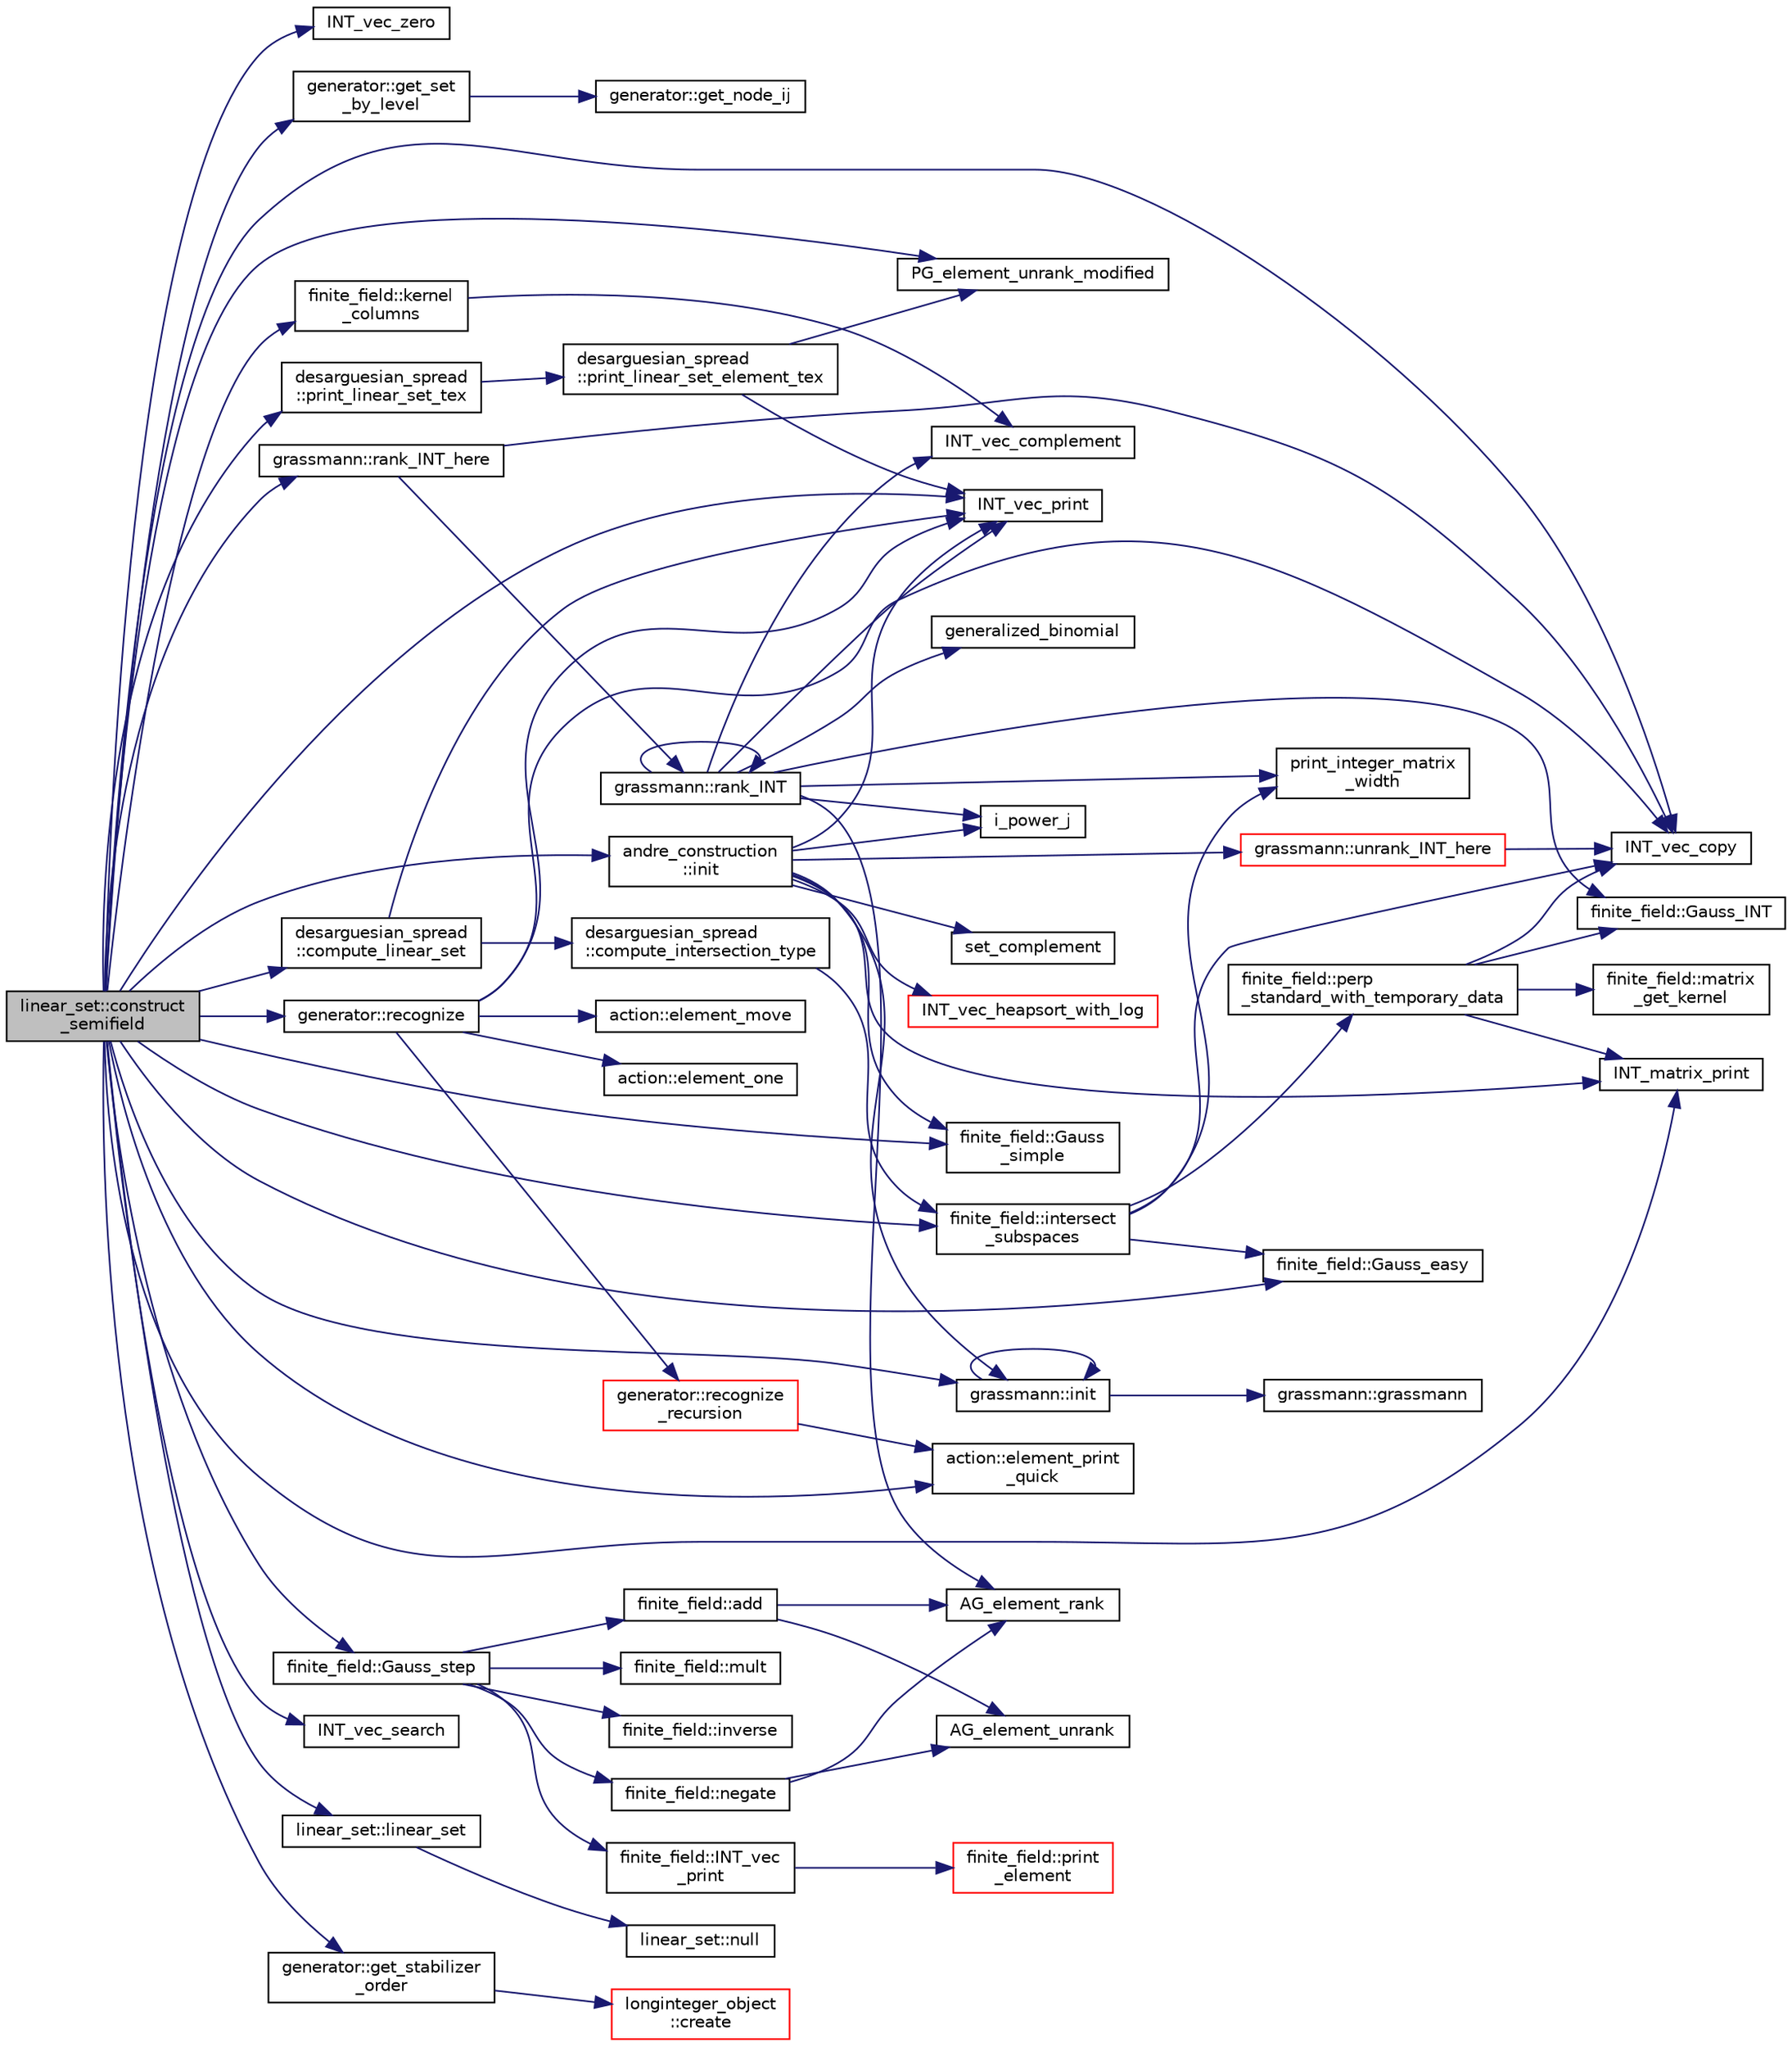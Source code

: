 digraph "linear_set::construct_semifield"
{
  edge [fontname="Helvetica",fontsize="10",labelfontname="Helvetica",labelfontsize="10"];
  node [fontname="Helvetica",fontsize="10",shape=record];
  rankdir="LR";
  Node1913 [label="linear_set::construct\l_semifield",height=0.2,width=0.4,color="black", fillcolor="grey75", style="filled", fontcolor="black"];
  Node1913 -> Node1914 [color="midnightblue",fontsize="10",style="solid",fontname="Helvetica"];
  Node1914 [label="INT_vec_zero",height=0.2,width=0.4,color="black", fillcolor="white", style="filled",URL="$df/dbf/sajeeb_8_c.html#aa8c9c7977203577026080f546fe4980f"];
  Node1913 -> Node1915 [color="midnightblue",fontsize="10",style="solid",fontname="Helvetica"];
  Node1915 [label="generator::get_set\l_by_level",height=0.2,width=0.4,color="black", fillcolor="white", style="filled",URL="$d7/d73/classgenerator.html#a3012a80d862b42c848b84584389c8594"];
  Node1915 -> Node1916 [color="midnightblue",fontsize="10",style="solid",fontname="Helvetica"];
  Node1916 [label="generator::get_node_ij",height=0.2,width=0.4,color="black", fillcolor="white", style="filled",URL="$d7/d73/classgenerator.html#a8cea5411b42336694738530732ede540"];
  Node1913 -> Node1917 [color="midnightblue",fontsize="10",style="solid",fontname="Helvetica"];
  Node1917 [label="PG_element_unrank_modified",height=0.2,width=0.4,color="black", fillcolor="white", style="filled",URL="$d4/d67/geometry_8h.html#a83ae9b605d496f6a90345303f6efae64"];
  Node1913 -> Node1918 [color="midnightblue",fontsize="10",style="solid",fontname="Helvetica"];
  Node1918 [label="INT_vec_print",height=0.2,width=0.4,color="black", fillcolor="white", style="filled",URL="$df/dbf/sajeeb_8_c.html#a79a5901af0b47dd0d694109543c027fe"];
  Node1913 -> Node1919 [color="midnightblue",fontsize="10",style="solid",fontname="Helvetica"];
  Node1919 [label="INT_matrix_print",height=0.2,width=0.4,color="black", fillcolor="white", style="filled",URL="$d5/db4/io__and__os_8h.html#afd4180a24bef3a2b584668a4eaf607ff"];
  Node1913 -> Node1920 [color="midnightblue",fontsize="10",style="solid",fontname="Helvetica"];
  Node1920 [label="desarguesian_spread\l::compute_linear_set",height=0.2,width=0.4,color="black", fillcolor="white", style="filled",URL="$d4/d86/classdesarguesian__spread.html#a3ae1799cf7300894df22685686584bac"];
  Node1920 -> Node1921 [color="midnightblue",fontsize="10",style="solid",fontname="Helvetica"];
  Node1921 [label="desarguesian_spread\l::compute_intersection_type",height=0.2,width=0.4,color="black", fillcolor="white", style="filled",URL="$d4/d86/classdesarguesian__spread.html#a7eca8625c43342d9f0608fe1235fce2c"];
  Node1921 -> Node1922 [color="midnightblue",fontsize="10",style="solid",fontname="Helvetica"];
  Node1922 [label="finite_field::intersect\l_subspaces",height=0.2,width=0.4,color="black", fillcolor="white", style="filled",URL="$df/d5a/classfinite__field.html#af887ed38de1b121a4260e828d069aa3e"];
  Node1922 -> Node1923 [color="midnightblue",fontsize="10",style="solid",fontname="Helvetica"];
  Node1923 [label="INT_vec_copy",height=0.2,width=0.4,color="black", fillcolor="white", style="filled",URL="$df/dbf/sajeeb_8_c.html#ac2d875e27e009af6ec04d17254d11075"];
  Node1922 -> Node1924 [color="midnightblue",fontsize="10",style="solid",fontname="Helvetica"];
  Node1924 [label="print_integer_matrix\l_width",height=0.2,width=0.4,color="black", fillcolor="white", style="filled",URL="$d5/db4/io__and__os_8h.html#aa78f3e73fc2179251bd15adbcc31573f"];
  Node1922 -> Node1925 [color="midnightblue",fontsize="10",style="solid",fontname="Helvetica"];
  Node1925 [label="finite_field::perp\l_standard_with_temporary_data",height=0.2,width=0.4,color="black", fillcolor="white", style="filled",URL="$df/d5a/classfinite__field.html#aae3cca9b5f19ae969a9c5349d14f41c0"];
  Node1925 -> Node1923 [color="midnightblue",fontsize="10",style="solid",fontname="Helvetica"];
  Node1925 -> Node1919 [color="midnightblue",fontsize="10",style="solid",fontname="Helvetica"];
  Node1925 -> Node1926 [color="midnightblue",fontsize="10",style="solid",fontname="Helvetica"];
  Node1926 [label="finite_field::Gauss_INT",height=0.2,width=0.4,color="black", fillcolor="white", style="filled",URL="$df/d5a/classfinite__field.html#adb676d2e80341b53751326e3a58beb11"];
  Node1925 -> Node1927 [color="midnightblue",fontsize="10",style="solid",fontname="Helvetica"];
  Node1927 [label="finite_field::matrix\l_get_kernel",height=0.2,width=0.4,color="black", fillcolor="white", style="filled",URL="$df/d5a/classfinite__field.html#ac45780a927cee936df13d04d30d2d248"];
  Node1922 -> Node1928 [color="midnightblue",fontsize="10",style="solid",fontname="Helvetica"];
  Node1928 [label="finite_field::Gauss_easy",height=0.2,width=0.4,color="black", fillcolor="white", style="filled",URL="$df/d5a/classfinite__field.html#a32761bf6c4a41f24b7193352127db8e7"];
  Node1920 -> Node1918 [color="midnightblue",fontsize="10",style="solid",fontname="Helvetica"];
  Node1913 -> Node1929 [color="midnightblue",fontsize="10",style="solid",fontname="Helvetica"];
  Node1929 [label="desarguesian_spread\l::print_linear_set_tex",height=0.2,width=0.4,color="black", fillcolor="white", style="filled",URL="$d4/d86/classdesarguesian__spread.html#a4bf2a6748721173d54d8b1cdff57076f"];
  Node1929 -> Node1930 [color="midnightblue",fontsize="10",style="solid",fontname="Helvetica"];
  Node1930 [label="desarguesian_spread\l::print_linear_set_element_tex",height=0.2,width=0.4,color="black", fillcolor="white", style="filled",URL="$d4/d86/classdesarguesian__spread.html#a773fe12dae0feab40be49b75130b851a"];
  Node1930 -> Node1917 [color="midnightblue",fontsize="10",style="solid",fontname="Helvetica"];
  Node1930 -> Node1918 [color="midnightblue",fontsize="10",style="solid",fontname="Helvetica"];
  Node1913 -> Node1931 [color="midnightblue",fontsize="10",style="solid",fontname="Helvetica"];
  Node1931 [label="INT_vec_search",height=0.2,width=0.4,color="black", fillcolor="white", style="filled",URL="$d5/de2/foundations_2data__structures_2data__structures_8h.html#ad103ef2316a1f671bdb68fd9cd9ba945"];
  Node1913 -> Node1932 [color="midnightblue",fontsize="10",style="solid",fontname="Helvetica"];
  Node1932 [label="linear_set::linear_set",height=0.2,width=0.4,color="black", fillcolor="white", style="filled",URL="$dd/d86/classlinear__set.html#a7f49da8b10dd00d8397a2183f6e014f6"];
  Node1932 -> Node1933 [color="midnightblue",fontsize="10",style="solid",fontname="Helvetica"];
  Node1933 [label="linear_set::null",height=0.2,width=0.4,color="black", fillcolor="white", style="filled",URL="$dd/d86/classlinear__set.html#a0160629023f36662ae49a15a66e3ae71"];
  Node1913 -> Node1934 [color="midnightblue",fontsize="10",style="solid",fontname="Helvetica"];
  Node1934 [label="finite_field::Gauss\l_simple",height=0.2,width=0.4,color="black", fillcolor="white", style="filled",URL="$df/d5a/classfinite__field.html#aba4950590e24a1ce323f292cf47b3307"];
  Node1913 -> Node1935 [color="midnightblue",fontsize="10",style="solid",fontname="Helvetica"];
  Node1935 [label="finite_field::kernel\l_columns",height=0.2,width=0.4,color="black", fillcolor="white", style="filled",URL="$df/d5a/classfinite__field.html#a7b9e23e527f3d581cc6d23ff0255d033"];
  Node1935 -> Node1936 [color="midnightblue",fontsize="10",style="solid",fontname="Helvetica"];
  Node1936 [label="INT_vec_complement",height=0.2,width=0.4,color="black", fillcolor="white", style="filled",URL="$d5/db4/io__and__os_8h.html#a2a0a724647575fcd3090c763985eb81a"];
  Node1913 -> Node1923 [color="midnightblue",fontsize="10",style="solid",fontname="Helvetica"];
  Node1913 -> Node1937 [color="midnightblue",fontsize="10",style="solid",fontname="Helvetica"];
  Node1937 [label="finite_field::Gauss_step",height=0.2,width=0.4,color="black", fillcolor="white", style="filled",URL="$df/d5a/classfinite__field.html#a888228cd0bdf000bd4d44cf4d1ad62ce"];
  Node1937 -> Node1938 [color="midnightblue",fontsize="10",style="solid",fontname="Helvetica"];
  Node1938 [label="finite_field::INT_vec\l_print",height=0.2,width=0.4,color="black", fillcolor="white", style="filled",URL="$df/d5a/classfinite__field.html#a9c33a61dedc197e37b014b6f8dc07f06"];
  Node1938 -> Node1939 [color="midnightblue",fontsize="10",style="solid",fontname="Helvetica"];
  Node1939 [label="finite_field::print\l_element",height=0.2,width=0.4,color="red", fillcolor="white", style="filled",URL="$df/d5a/classfinite__field.html#ab7d1f59c043d7696b8b47c92d0fedad5"];
  Node1937 -> Node1942 [color="midnightblue",fontsize="10",style="solid",fontname="Helvetica"];
  Node1942 [label="finite_field::negate",height=0.2,width=0.4,color="black", fillcolor="white", style="filled",URL="$df/d5a/classfinite__field.html#aa9d798298f25d4a9262b5bc5f1733e31"];
  Node1942 -> Node1943 [color="midnightblue",fontsize="10",style="solid",fontname="Helvetica"];
  Node1943 [label="AG_element_unrank",height=0.2,width=0.4,color="black", fillcolor="white", style="filled",URL="$d4/d67/geometry_8h.html#a4a33b86c87b2879b97cfa1327abe2885"];
  Node1942 -> Node1944 [color="midnightblue",fontsize="10",style="solid",fontname="Helvetica"];
  Node1944 [label="AG_element_rank",height=0.2,width=0.4,color="black", fillcolor="white", style="filled",URL="$d4/d67/geometry_8h.html#ab2ac908d07dd8038fd996e26bdc75c17"];
  Node1937 -> Node1945 [color="midnightblue",fontsize="10",style="solid",fontname="Helvetica"];
  Node1945 [label="finite_field::mult",height=0.2,width=0.4,color="black", fillcolor="white", style="filled",URL="$df/d5a/classfinite__field.html#a24fb5917aa6d4d656fd855b7f44a13b0"];
  Node1937 -> Node1946 [color="midnightblue",fontsize="10",style="solid",fontname="Helvetica"];
  Node1946 [label="finite_field::inverse",height=0.2,width=0.4,color="black", fillcolor="white", style="filled",URL="$df/d5a/classfinite__field.html#a69f2a12c01e70b7ce2d115c5221c9cdd"];
  Node1937 -> Node1947 [color="midnightblue",fontsize="10",style="solid",fontname="Helvetica"];
  Node1947 [label="finite_field::add",height=0.2,width=0.4,color="black", fillcolor="white", style="filled",URL="$df/d5a/classfinite__field.html#a8f12328a27500f3c7be0c849ebbc9d14"];
  Node1947 -> Node1943 [color="midnightblue",fontsize="10",style="solid",fontname="Helvetica"];
  Node1947 -> Node1944 [color="midnightblue",fontsize="10",style="solid",fontname="Helvetica"];
  Node1913 -> Node1928 [color="midnightblue",fontsize="10",style="solid",fontname="Helvetica"];
  Node1913 -> Node1922 [color="midnightblue",fontsize="10",style="solid",fontname="Helvetica"];
  Node1913 -> Node1948 [color="midnightblue",fontsize="10",style="solid",fontname="Helvetica"];
  Node1948 [label="grassmann::init",height=0.2,width=0.4,color="black", fillcolor="white", style="filled",URL="$df/d02/classgrassmann.html#a2e8cf7b9f203254493d7c2607c17d498"];
  Node1948 -> Node1949 [color="midnightblue",fontsize="10",style="solid",fontname="Helvetica"];
  Node1949 [label="grassmann::grassmann",height=0.2,width=0.4,color="black", fillcolor="white", style="filled",URL="$df/d02/classgrassmann.html#a252a85d3b74eb4fbd5771f4152a5f272"];
  Node1948 -> Node1948 [color="midnightblue",fontsize="10",style="solid",fontname="Helvetica"];
  Node1913 -> Node1950 [color="midnightblue",fontsize="10",style="solid",fontname="Helvetica"];
  Node1950 [label="grassmann::rank_INT_here",height=0.2,width=0.4,color="black", fillcolor="white", style="filled",URL="$df/d02/classgrassmann.html#aaeab144aec85ec523f5a4d614a86d8d7"];
  Node1950 -> Node1923 [color="midnightblue",fontsize="10",style="solid",fontname="Helvetica"];
  Node1950 -> Node1951 [color="midnightblue",fontsize="10",style="solid",fontname="Helvetica"];
  Node1951 [label="grassmann::rank_INT",height=0.2,width=0.4,color="black", fillcolor="white", style="filled",URL="$df/d02/classgrassmann.html#a1fa95ce7ecebd48b04c7a0dc75491184"];
  Node1951 -> Node1924 [color="midnightblue",fontsize="10",style="solid",fontname="Helvetica"];
  Node1951 -> Node1926 [color="midnightblue",fontsize="10",style="solid",fontname="Helvetica"];
  Node1951 -> Node1918 [color="midnightblue",fontsize="10",style="solid",fontname="Helvetica"];
  Node1951 -> Node1936 [color="midnightblue",fontsize="10",style="solid",fontname="Helvetica"];
  Node1951 -> Node1952 [color="midnightblue",fontsize="10",style="solid",fontname="Helvetica"];
  Node1952 [label="i_power_j",height=0.2,width=0.4,color="black", fillcolor="white", style="filled",URL="$de/dc5/algebra__and__number__theory_8h.html#a39b321523e8957d701618bb5cac542b5"];
  Node1951 -> Node1953 [color="midnightblue",fontsize="10",style="solid",fontname="Helvetica"];
  Node1953 [label="generalized_binomial",height=0.2,width=0.4,color="black", fillcolor="white", style="filled",URL="$d2/d7c/combinatorics_8_c.html#a24762dc22e45175d18ec1ec1d2556ae8"];
  Node1951 -> Node1951 [color="midnightblue",fontsize="10",style="solid",fontname="Helvetica"];
  Node1951 -> Node1944 [color="midnightblue",fontsize="10",style="solid",fontname="Helvetica"];
  Node1913 -> Node1954 [color="midnightblue",fontsize="10",style="solid",fontname="Helvetica"];
  Node1954 [label="generator::recognize",height=0.2,width=0.4,color="black", fillcolor="white", style="filled",URL="$d7/d73/classgenerator.html#af66181ff25114246dbf149f92772cc85"];
  Node1954 -> Node1923 [color="midnightblue",fontsize="10",style="solid",fontname="Helvetica"];
  Node1954 -> Node1955 [color="midnightblue",fontsize="10",style="solid",fontname="Helvetica"];
  Node1955 [label="action::element_one",height=0.2,width=0.4,color="black", fillcolor="white", style="filled",URL="$d2/d86/classaction.html#a780a105daf04d6d1fe7e2f63b3c88e3b"];
  Node1954 -> Node1918 [color="midnightblue",fontsize="10",style="solid",fontname="Helvetica"];
  Node1954 -> Node1956 [color="midnightblue",fontsize="10",style="solid",fontname="Helvetica"];
  Node1956 [label="generator::recognize\l_recursion",height=0.2,width=0.4,color="red", fillcolor="white", style="filled",URL="$d7/d73/classgenerator.html#aaa01a7f679c27da5a9602b31c66d47ee"];
  Node1956 -> Node1972 [color="midnightblue",fontsize="10",style="solid",fontname="Helvetica"];
  Node1972 [label="action::element_print\l_quick",height=0.2,width=0.4,color="black", fillcolor="white", style="filled",URL="$d2/d86/classaction.html#a4844680cf6750396f76494a28655265b"];
  Node1954 -> Node1971 [color="midnightblue",fontsize="10",style="solid",fontname="Helvetica"];
  Node1971 [label="action::element_move",height=0.2,width=0.4,color="black", fillcolor="white", style="filled",URL="$d2/d86/classaction.html#a550947491bbb534d3d7951f50198a874"];
  Node1913 -> Node1973 [color="midnightblue",fontsize="10",style="solid",fontname="Helvetica"];
  Node1973 [label="generator::get_stabilizer\l_order",height=0.2,width=0.4,color="black", fillcolor="white", style="filled",URL="$d7/d73/classgenerator.html#a2a03fc974c76e47e999f3abc99e6b81d"];
  Node1973 -> Node1974 [color="midnightblue",fontsize="10",style="solid",fontname="Helvetica"];
  Node1974 [label="longinteger_object\l::create",height=0.2,width=0.4,color="red", fillcolor="white", style="filled",URL="$dd/d7e/classlonginteger__object.html#a95d2eebc60849c3963a49298b1f498c2"];
  Node1913 -> Node1972 [color="midnightblue",fontsize="10",style="solid",fontname="Helvetica"];
  Node1913 -> Node1980 [color="midnightblue",fontsize="10",style="solid",fontname="Helvetica"];
  Node1980 [label="andre_construction\l::init",height=0.2,width=0.4,color="black", fillcolor="white", style="filled",URL="$d2/d32/classandre__construction.html#a8e763c87474e64d559a1dd2aa7971a4a"];
  Node1980 -> Node1952 [color="midnightblue",fontsize="10",style="solid",fontname="Helvetica"];
  Node1980 -> Node1948 [color="midnightblue",fontsize="10",style="solid",fontname="Helvetica"];
  Node1980 -> Node1981 [color="midnightblue",fontsize="10",style="solid",fontname="Helvetica"];
  Node1981 [label="INT_vec_heapsort_with_log",height=0.2,width=0.4,color="red", fillcolor="white", style="filled",URL="$d5/de2/foundations_2data__structures_2data__structures_8h.html#a9d838c341cd204ed79499960a8ed393d"];
  Node1980 -> Node1984 [color="midnightblue",fontsize="10",style="solid",fontname="Helvetica"];
  Node1984 [label="grassmann::unrank_INT_here",height=0.2,width=0.4,color="red", fillcolor="white", style="filled",URL="$df/d02/classgrassmann.html#aa51bb30ed0feb7ad87d500b76e0b3cbe"];
  Node1984 -> Node1923 [color="midnightblue",fontsize="10",style="solid",fontname="Helvetica"];
  Node1980 -> Node1934 [color="midnightblue",fontsize="10",style="solid",fontname="Helvetica"];
  Node1980 -> Node1986 [color="midnightblue",fontsize="10",style="solid",fontname="Helvetica"];
  Node1986 [label="set_complement",height=0.2,width=0.4,color="black", fillcolor="white", style="filled",URL="$d2/d7c/combinatorics_8_c.html#ab7dc77f73fc69bb15dbec52aba503c3b"];
  Node1980 -> Node1919 [color="midnightblue",fontsize="10",style="solid",fontname="Helvetica"];
  Node1980 -> Node1918 [color="midnightblue",fontsize="10",style="solid",fontname="Helvetica"];
}
